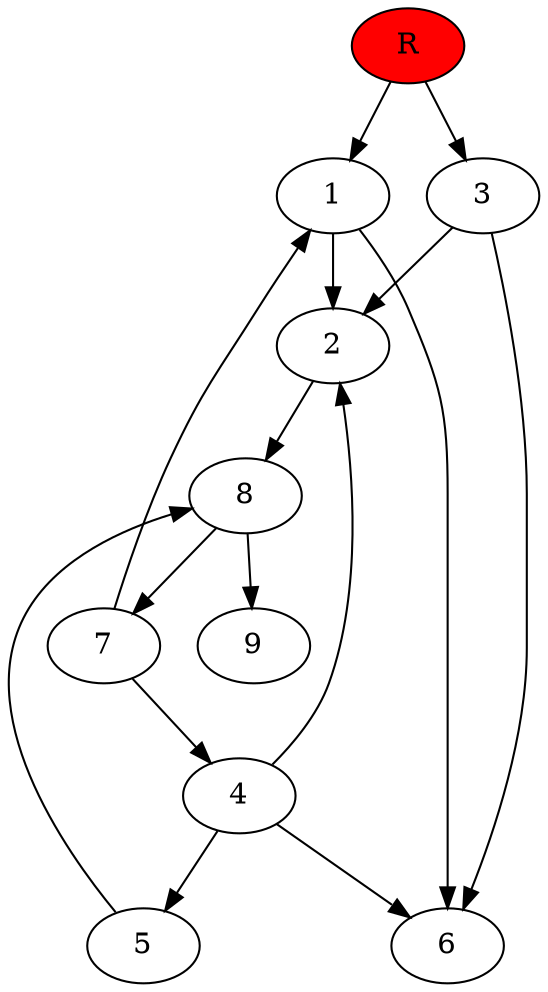 digraph prb510 {
	1
	2
	3
	4
	5
	6
	7
	8
	R [fillcolor="#ff0000" style=filled]
	1 -> 2
	1 -> 6
	2 -> 8
	3 -> 2
	3 -> 6
	4 -> 2
	4 -> 5
	4 -> 6
	5 -> 8
	7 -> 1
	7 -> 4
	8 -> 7
	8 -> 9
	R -> 1
	R -> 3
}
